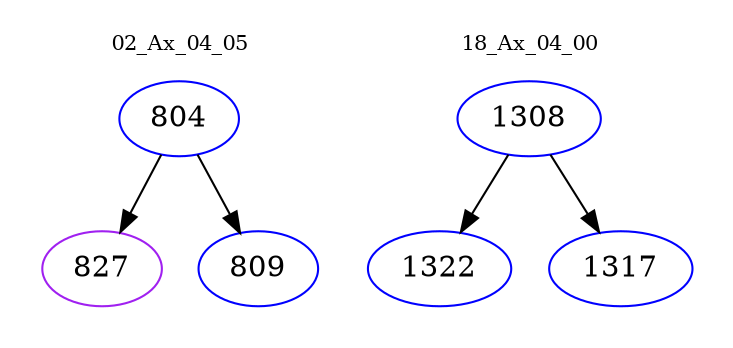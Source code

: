 digraph{
subgraph cluster_0 {
color = white
label = "02_Ax_04_05";
fontsize=10;
T0_804 [label="804", color="blue"]
T0_804 -> T0_827 [color="black"]
T0_827 [label="827", color="purple"]
T0_804 -> T0_809 [color="black"]
T0_809 [label="809", color="blue"]
}
subgraph cluster_1 {
color = white
label = "18_Ax_04_00";
fontsize=10;
T1_1308 [label="1308", color="blue"]
T1_1308 -> T1_1322 [color="black"]
T1_1322 [label="1322", color="blue"]
T1_1308 -> T1_1317 [color="black"]
T1_1317 [label="1317", color="blue"]
}
}
